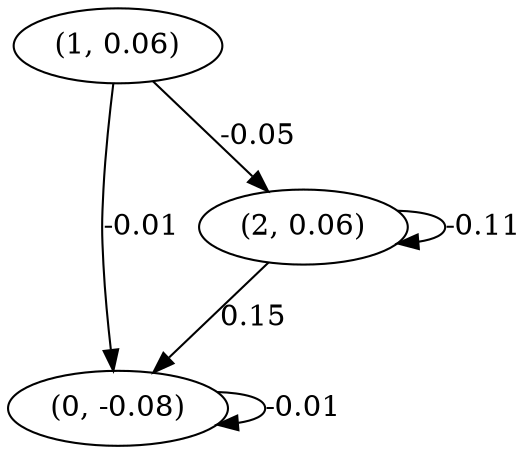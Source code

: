 digraph {
    0 [ label = "(0, -0.08)" ]
    1 [ label = "(1, 0.06)" ]
    2 [ label = "(2, 0.06)" ]
    0 -> 0 [ label = "-0.01" ]
    2 -> 2 [ label = "-0.11" ]
    1 -> 0 [ label = "-0.01" ]
    2 -> 0 [ label = "0.15" ]
    1 -> 2 [ label = "-0.05" ]
}

